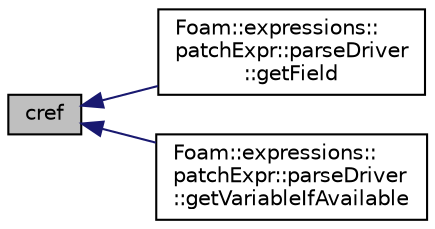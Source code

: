 digraph "cref"
{
  bgcolor="transparent";
  edge [fontname="Helvetica",fontsize="10",labelfontname="Helvetica",labelfontsize="10"];
  node [fontname="Helvetica",fontsize="10",shape=record];
  rankdir="LR";
  Node1 [label="cref",height=0.2,width=0.4,color="black", fillcolor="grey75", style="filled" fontcolor="black"];
  Node1 -> Node2 [dir="back",color="midnightblue",fontsize="10",style="solid",fontname="Helvetica"];
  Node2 [label="Foam::expressions::\lpatchExpr::parseDriver\l::getField",height=0.2,width=0.4,color="black",URL="$classFoam_1_1expressions_1_1patchExpr_1_1parseDriver.html#af992c9c29fdcc8068f4f01f2cf099684"];
  Node1 -> Node3 [dir="back",color="midnightblue",fontsize="10",style="solid",fontname="Helvetica"];
  Node3 [label="Foam::expressions::\lpatchExpr::parseDriver\l::getVariableIfAvailable",height=0.2,width=0.4,color="black",URL="$classFoam_1_1expressions_1_1patchExpr_1_1parseDriver.html#afa814529e487090198314f2020665425"];
}
